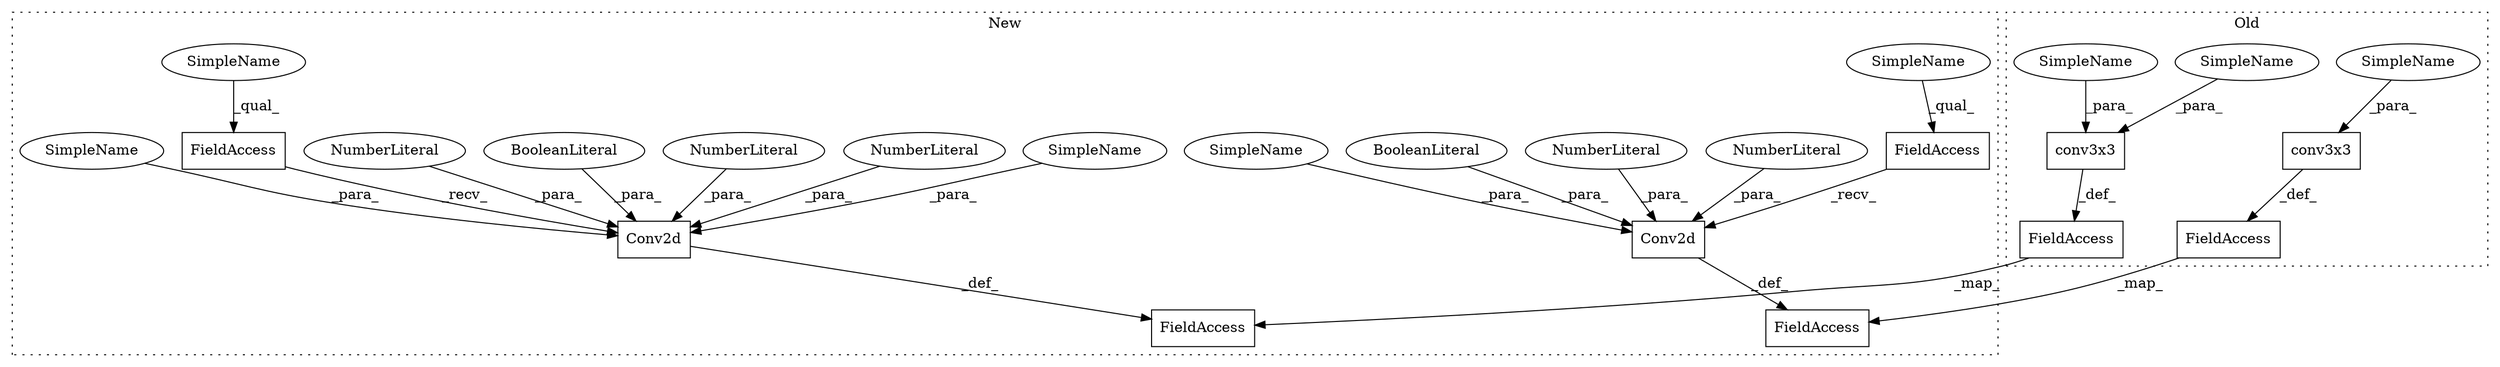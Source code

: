 digraph G {
subgraph cluster0 {
1 [label="conv3x3" a="32" s="1493,1514" l="8,1" shape="box"];
9 [label="FieldAccess" a="22" s="1482" l="10" shape="box"];
10 [label="conv3x3" a="32" s="1401,1432" l="8,1" shape="box"];
16 [label="FieldAccess" a="22" s="1390" l="10" shape="box"];
18 [label="SimpleName" a="42" s="1501" l="6" shape="ellipse"];
19 [label="SimpleName" a="42" s="1419" l="6" shape="ellipse"];
20 [label="SimpleName" a="42" s="1508" l="6" shape="ellipse"];
label = "Old";
style="dotted";
}
subgraph cluster1 {
2 [label="Conv2d" a="32" s="1361,1393" l="7,1" shape="box"];
3 [label="NumberLiteral" a="34" s="1384" l="1" shape="ellipse"];
4 [label="NumberLiteral" a="34" s="1382" l="1" shape="ellipse"];
5 [label="FieldAccess" a="22" s="1352" l="8" shape="box"];
6 [label="BooleanLiteral" a="9" s="1388" l="5" shape="ellipse"];
7 [label="NumberLiteral" a="34" s="1386" l="1" shape="ellipse"];
8 [label="FieldAccess" a="22" s="1341" l="10" shape="box"];
11 [label="Conv2d" a="32" s="1251,1291" l="7,1" shape="box"];
12 [label="NumberLiteral" a="34" s="1275" l="1" shape="ellipse"];
13 [label="NumberLiteral" a="34" s="1284" l="1" shape="ellipse"];
14 [label="FieldAccess" a="22" s="1242" l="8" shape="box"];
15 [label="BooleanLiteral" a="9" s="1286" l="5" shape="ellipse"];
17 [label="FieldAccess" a="22" s="1231" l="10" shape="box"];
21 [label="SimpleName" a="42" s="1352" l="5" shape="ellipse"];
22 [label="SimpleName" a="42" s="1242" l="5" shape="ellipse"];
23 [label="SimpleName" a="42" s="1375" l="6" shape="ellipse"];
24 [label="SimpleName" a="42" s="1368" l="6" shape="ellipse"];
25 [label="SimpleName" a="42" s="1268" l="6" shape="ellipse"];
label = "New";
style="dotted";
}
1 -> 9 [label="_def_"];
2 -> 8 [label="_def_"];
3 -> 2 [label="_para_"];
4 -> 2 [label="_para_"];
5 -> 2 [label="_recv_"];
6 -> 2 [label="_para_"];
7 -> 2 [label="_para_"];
9 -> 8 [label="_map_"];
10 -> 16 [label="_def_"];
11 -> 17 [label="_def_"];
12 -> 11 [label="_para_"];
13 -> 11 [label="_para_"];
14 -> 11 [label="_recv_"];
15 -> 11 [label="_para_"];
16 -> 17 [label="_map_"];
18 -> 1 [label="_para_"];
19 -> 10 [label="_para_"];
20 -> 1 [label="_para_"];
21 -> 5 [label="_qual_"];
22 -> 14 [label="_qual_"];
23 -> 2 [label="_para_"];
24 -> 2 [label="_para_"];
25 -> 11 [label="_para_"];
}